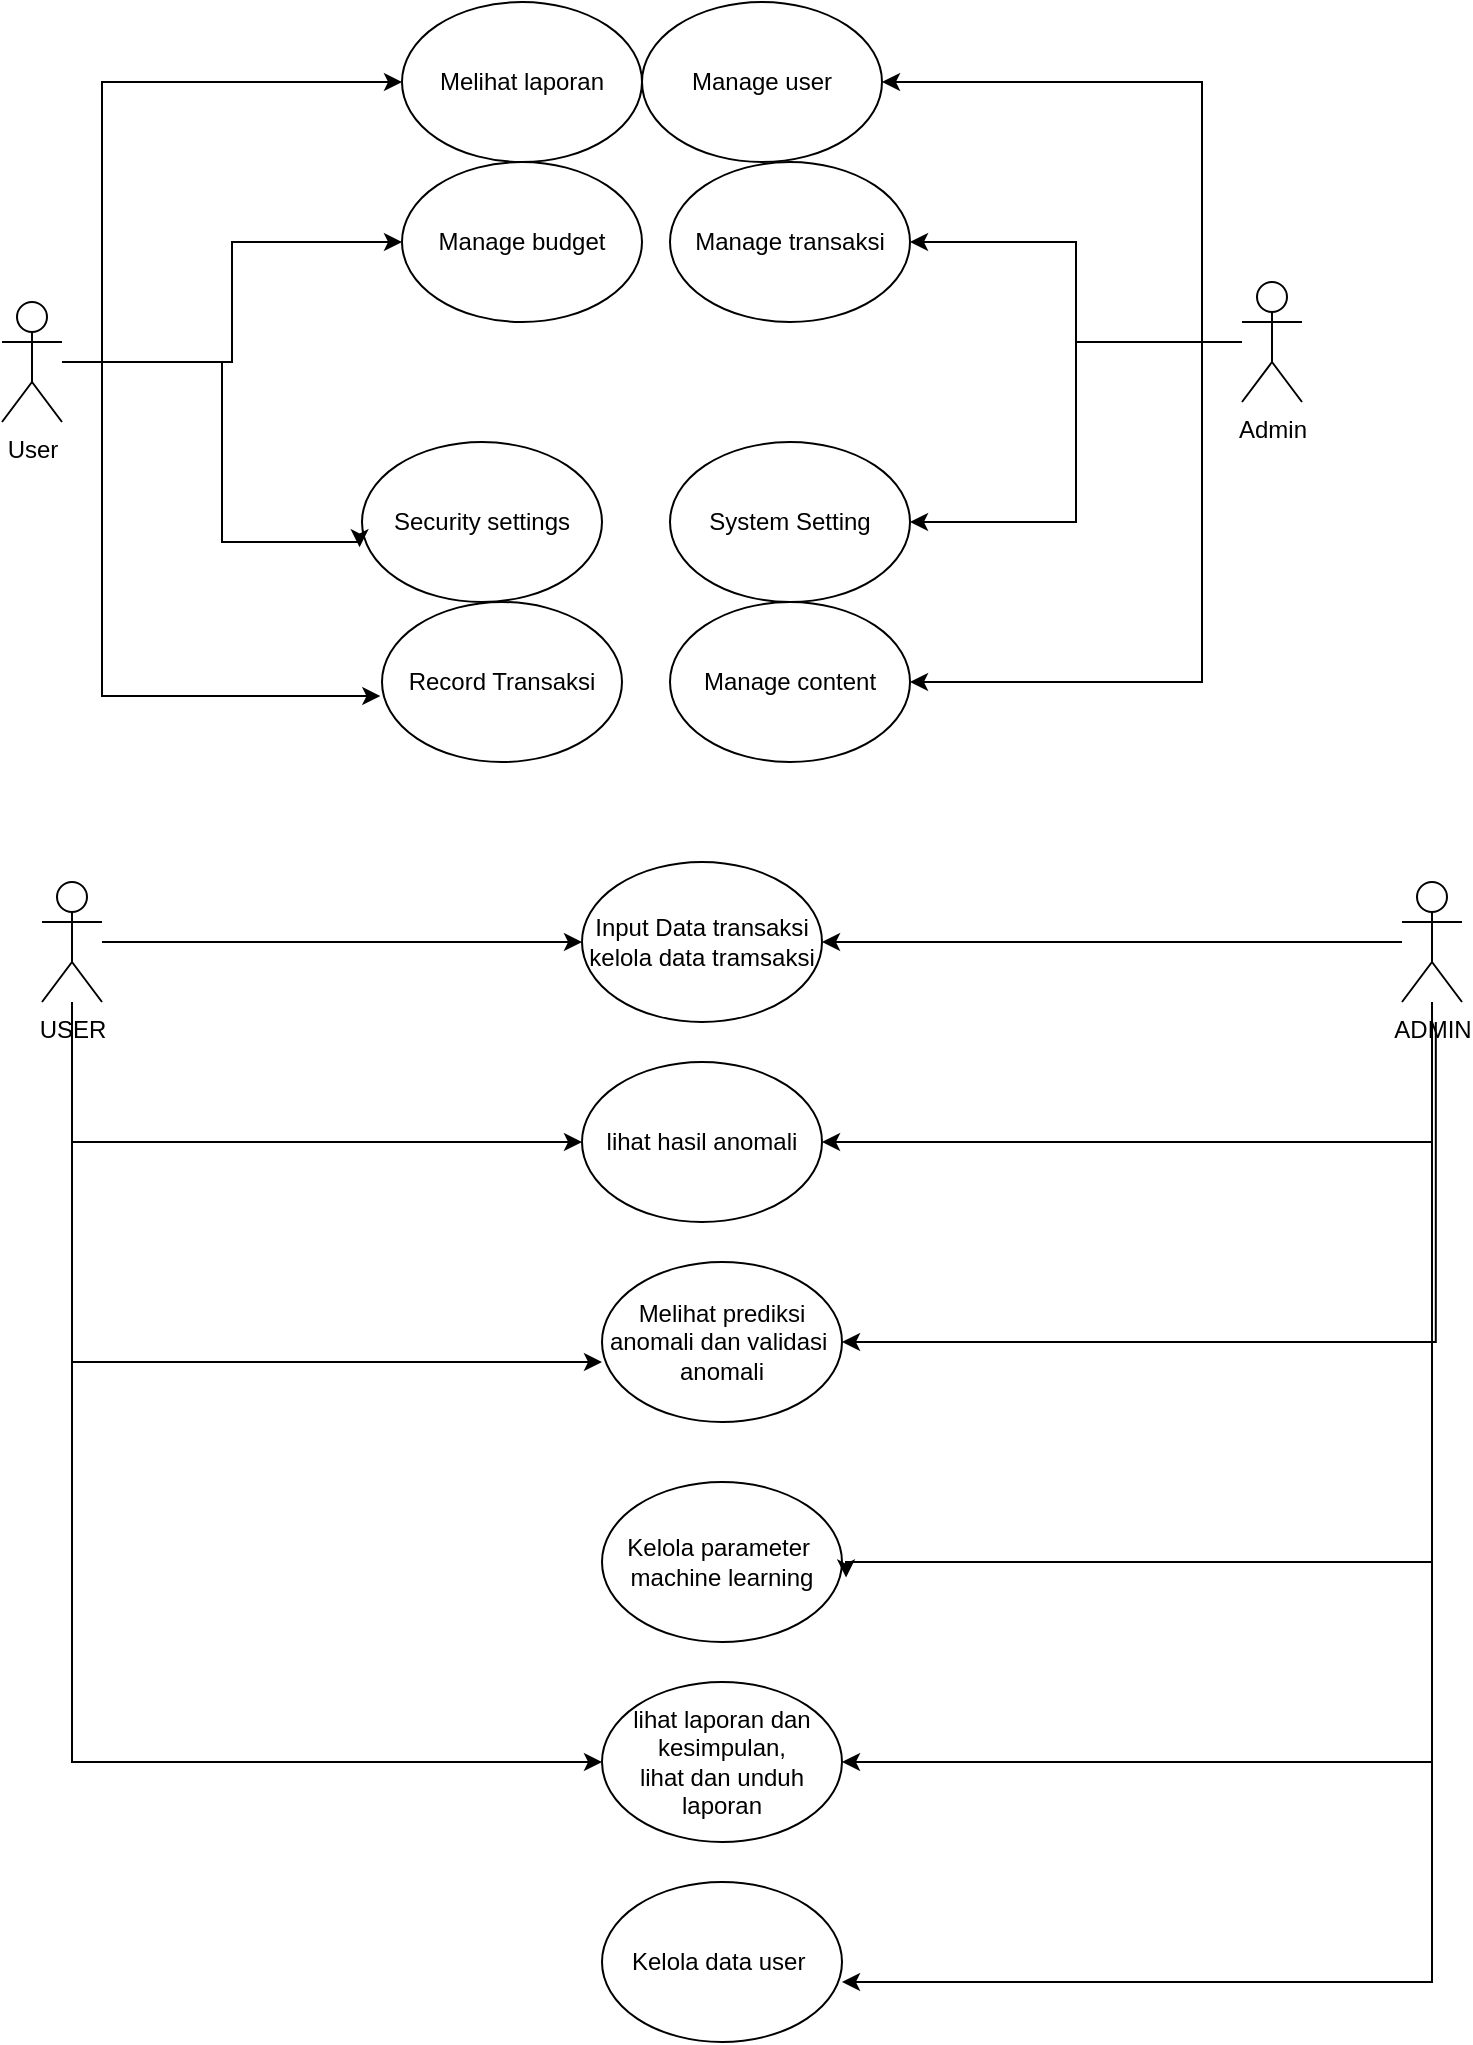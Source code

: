 <mxfile version="26.0.16">
  <diagram name="Halaman-1" id="bUuWbq4Zh08xFYO1OmWF">
    <mxGraphModel dx="1050" dy="699" grid="1" gridSize="10" guides="1" tooltips="1" connect="1" arrows="1" fold="1" page="1" pageScale="1" pageWidth="827" pageHeight="1169" math="0" shadow="0">
      <root>
        <mxCell id="0" />
        <mxCell id="1" parent="0" />
        <mxCell id="Y-FF0z4qI0XamJLsBe11-23" style="edgeStyle=orthogonalEdgeStyle;rounded=0;orthogonalLoop=1;jettySize=auto;html=1;" edge="1" parent="1" source="Y-FF0z4qI0XamJLsBe11-1" target="Y-FF0z4qI0XamJLsBe11-18">
          <mxGeometry relative="1" as="geometry">
            <Array as="points">
              <mxPoint x="680" y="210" />
              <mxPoint x="680" y="80" />
            </Array>
          </mxGeometry>
        </mxCell>
        <mxCell id="Y-FF0z4qI0XamJLsBe11-24" style="edgeStyle=orthogonalEdgeStyle;rounded=0;orthogonalLoop=1;jettySize=auto;html=1;" edge="1" parent="1" source="Y-FF0z4qI0XamJLsBe11-1" target="Y-FF0z4qI0XamJLsBe11-15">
          <mxGeometry relative="1" as="geometry">
            <Array as="points">
              <mxPoint x="680" y="210" />
              <mxPoint x="680" y="380" />
            </Array>
          </mxGeometry>
        </mxCell>
        <mxCell id="Y-FF0z4qI0XamJLsBe11-25" style="edgeStyle=orthogonalEdgeStyle;rounded=0;orthogonalLoop=1;jettySize=auto;html=1;" edge="1" parent="1" source="Y-FF0z4qI0XamJLsBe11-1" target="Y-FF0z4qI0XamJLsBe11-17">
          <mxGeometry relative="1" as="geometry" />
        </mxCell>
        <mxCell id="Y-FF0z4qI0XamJLsBe11-26" style="edgeStyle=orthogonalEdgeStyle;rounded=0;orthogonalLoop=1;jettySize=auto;html=1;entryX=1;entryY=0.5;entryDx=0;entryDy=0;" edge="1" parent="1" source="Y-FF0z4qI0XamJLsBe11-1" target="Y-FF0z4qI0XamJLsBe11-4">
          <mxGeometry relative="1" as="geometry" />
        </mxCell>
        <mxCell id="Y-FF0z4qI0XamJLsBe11-1" value="Admin" style="shape=umlActor;verticalLabelPosition=bottom;verticalAlign=top;html=1;outlineConnect=0;" vertex="1" parent="1">
          <mxGeometry x="700" y="180" width="30" height="60" as="geometry" />
        </mxCell>
        <mxCell id="Y-FF0z4qI0XamJLsBe11-28" style="edgeStyle=orthogonalEdgeStyle;rounded=0;orthogonalLoop=1;jettySize=auto;html=1;entryX=0;entryY=0.5;entryDx=0;entryDy=0;" edge="1" parent="1" source="Y-FF0z4qI0XamJLsBe11-2" target="Y-FF0z4qI0XamJLsBe11-19">
          <mxGeometry relative="1" as="geometry">
            <Array as="points">
              <mxPoint x="130" y="220" />
              <mxPoint x="130" y="80" />
            </Array>
          </mxGeometry>
        </mxCell>
        <mxCell id="Y-FF0z4qI0XamJLsBe11-29" style="edgeStyle=orthogonalEdgeStyle;rounded=0;orthogonalLoop=1;jettySize=auto;html=1;" edge="1" parent="1" source="Y-FF0z4qI0XamJLsBe11-2" target="Y-FF0z4qI0XamJLsBe11-20">
          <mxGeometry relative="1" as="geometry" />
        </mxCell>
        <mxCell id="Y-FF0z4qI0XamJLsBe11-2" value="User" style="shape=umlActor;verticalLabelPosition=bottom;verticalAlign=top;html=1;outlineConnect=0;" vertex="1" parent="1">
          <mxGeometry x="80" y="190" width="30" height="60" as="geometry" />
        </mxCell>
        <mxCell id="Y-FF0z4qI0XamJLsBe11-4" value="System Setting" style="ellipse;whiteSpace=wrap;html=1;" vertex="1" parent="1">
          <mxGeometry x="414" y="260" width="120" height="80" as="geometry" />
        </mxCell>
        <mxCell id="Y-FF0z4qI0XamJLsBe11-15" value="Manage content" style="ellipse;whiteSpace=wrap;html=1;" vertex="1" parent="1">
          <mxGeometry x="414" y="340" width="120" height="80" as="geometry" />
        </mxCell>
        <mxCell id="Y-FF0z4qI0XamJLsBe11-16" value="Record Transaksi&lt;span style=&quot;color: rgba(0, 0, 0, 0); font-family: monospace; font-size: 0px; text-align: start; text-wrap-mode: nowrap;&quot;&gt;%3CmxGraphModel%3E%3Croot%3E%3CmxCell%20id%3D%220%22%2F%3E%3CmxCell%20id%3D%221%22%20parent%3D%220%22%2F%3E%3CmxCell%20id%3D%222%22%20value%3D%22%22%20style%3D%22ellipse%3BwhiteSpace%3Dwrap%3Bhtml%3D1%3B%22%20vertex%3D%221%22%20parent%3D%221%22%3E%3CmxGeometry%20x%3D%22350%22%20y%3D%22280%22%20width%3D%22120%22%20height%3D%2280%22%20as%3D%22geometry%22%2F%3E%3C%2FmxCell%3E%3C%2Froot%3E%3C%2FmxGraphModel%3E&lt;/span&gt;" style="ellipse;whiteSpace=wrap;html=1;" vertex="1" parent="1">
          <mxGeometry x="270" y="340" width="120" height="80" as="geometry" />
        </mxCell>
        <mxCell id="Y-FF0z4qI0XamJLsBe11-17" value="Manage transaksi" style="ellipse;whiteSpace=wrap;html=1;" vertex="1" parent="1">
          <mxGeometry x="414" y="120" width="120" height="80" as="geometry" />
        </mxCell>
        <mxCell id="Y-FF0z4qI0XamJLsBe11-18" value="Manage user" style="ellipse;whiteSpace=wrap;html=1;" vertex="1" parent="1">
          <mxGeometry x="400" y="40" width="120" height="80" as="geometry" />
        </mxCell>
        <mxCell id="Y-FF0z4qI0XamJLsBe11-19" value="Melihat laporan" style="ellipse;whiteSpace=wrap;html=1;" vertex="1" parent="1">
          <mxGeometry x="280" y="40" width="120" height="80" as="geometry" />
        </mxCell>
        <mxCell id="Y-FF0z4qI0XamJLsBe11-20" value="Manage budget" style="ellipse;whiteSpace=wrap;html=1;" vertex="1" parent="1">
          <mxGeometry x="280" y="120" width="120" height="80" as="geometry" />
        </mxCell>
        <mxCell id="Y-FF0z4qI0XamJLsBe11-21" value="Security settings" style="ellipse;whiteSpace=wrap;html=1;" vertex="1" parent="1">
          <mxGeometry x="260" y="260" width="120" height="80" as="geometry" />
        </mxCell>
        <mxCell id="Y-FF0z4qI0XamJLsBe11-27" style="edgeStyle=orthogonalEdgeStyle;rounded=0;orthogonalLoop=1;jettySize=auto;html=1;entryX=-0.007;entryY=0.588;entryDx=0;entryDy=0;entryPerimeter=0;" edge="1" parent="1" source="Y-FF0z4qI0XamJLsBe11-2" target="Y-FF0z4qI0XamJLsBe11-16">
          <mxGeometry relative="1" as="geometry">
            <Array as="points">
              <mxPoint x="130" y="220" />
              <mxPoint x="130" y="387" />
            </Array>
          </mxGeometry>
        </mxCell>
        <mxCell id="Y-FF0z4qI0XamJLsBe11-30" style="edgeStyle=orthogonalEdgeStyle;rounded=0;orthogonalLoop=1;jettySize=auto;html=1;entryX=-0.01;entryY=0.658;entryDx=0;entryDy=0;entryPerimeter=0;" edge="1" parent="1" source="Y-FF0z4qI0XamJLsBe11-2" target="Y-FF0z4qI0XamJLsBe11-21">
          <mxGeometry relative="1" as="geometry">
            <Array as="points">
              <mxPoint x="190" y="220" />
              <mxPoint x="190" y="310" />
              <mxPoint x="259" y="310" />
            </Array>
          </mxGeometry>
        </mxCell>
        <mxCell id="Y-FF0z4qI0XamJLsBe11-40" value="lihat laporan dan kesimpulan,&lt;div&gt;lihat dan unduh laporan&lt;/div&gt;" style="ellipse;whiteSpace=wrap;html=1;" vertex="1" parent="1">
          <mxGeometry x="380" y="880" width="120" height="80" as="geometry" />
        </mxCell>
        <mxCell id="Y-FF0z4qI0XamJLsBe11-42" value="lihat hasil anomali" style="ellipse;whiteSpace=wrap;html=1;" vertex="1" parent="1">
          <mxGeometry x="370" y="570" width="120" height="80" as="geometry" />
        </mxCell>
        <mxCell id="Y-FF0z4qI0XamJLsBe11-43" value="Input Data transaks&lt;span style=&quot;background-color: transparent; color: light-dark(rgb(0, 0, 0), rgb(255, 255, 255));&quot;&gt;i&lt;/span&gt;&lt;div&gt;&lt;span style=&quot;background-color: transparent; color: light-dark(rgb(0, 0, 0), rgb(255, 255, 255));&quot;&gt;kelola data tramsaksi&lt;/span&gt;&lt;/div&gt;" style="ellipse;whiteSpace=wrap;html=1;" vertex="1" parent="1">
          <mxGeometry x="370" y="470" width="120" height="80" as="geometry" />
        </mxCell>
        <mxCell id="Y-FF0z4qI0XamJLsBe11-45" value="Melihat prediksi anomali dan validasi&amp;nbsp;&lt;div&gt;anomali&lt;/div&gt;" style="ellipse;whiteSpace=wrap;html=1;" vertex="1" parent="1">
          <mxGeometry x="380" y="670" width="120" height="80" as="geometry" />
        </mxCell>
        <mxCell id="Y-FF0z4qI0XamJLsBe11-64" value="Kelola parameter&amp;nbsp;&lt;div&gt;machine learning&lt;/div&gt;" style="ellipse;whiteSpace=wrap;html=1;" vertex="1" parent="1">
          <mxGeometry x="380" y="780" width="120" height="80" as="geometry" />
        </mxCell>
        <mxCell id="Y-FF0z4qI0XamJLsBe11-78" value="Kelola data user&amp;nbsp;" style="ellipse;whiteSpace=wrap;html=1;" vertex="1" parent="1">
          <mxGeometry x="380" y="980" width="120" height="80" as="geometry" />
        </mxCell>
        <mxCell id="Y-FF0z4qI0XamJLsBe11-83" style="edgeStyle=orthogonalEdgeStyle;rounded=0;orthogonalLoop=1;jettySize=auto;html=1;entryX=1;entryY=0.5;entryDx=0;entryDy=0;" edge="1" parent="1" source="Y-FF0z4qI0XamJLsBe11-79" target="Y-FF0z4qI0XamJLsBe11-43">
          <mxGeometry relative="1" as="geometry" />
        </mxCell>
        <mxCell id="Y-FF0z4qI0XamJLsBe11-84" style="edgeStyle=orthogonalEdgeStyle;rounded=0;orthogonalLoop=1;jettySize=auto;html=1;" edge="1" parent="1" source="Y-FF0z4qI0XamJLsBe11-79" target="Y-FF0z4qI0XamJLsBe11-42">
          <mxGeometry relative="1" as="geometry">
            <Array as="points">
              <mxPoint x="795" y="610" />
            </Array>
          </mxGeometry>
        </mxCell>
        <mxCell id="Y-FF0z4qI0XamJLsBe11-85" style="edgeStyle=orthogonalEdgeStyle;rounded=0;orthogonalLoop=1;jettySize=auto;html=1;" edge="1" parent="1">
          <mxGeometry relative="1" as="geometry">
            <mxPoint x="796.91" y="550" as="sourcePoint" />
            <mxPoint x="500.005" y="710" as="targetPoint" />
            <Array as="points">
              <mxPoint x="796.91" y="710" />
            </Array>
          </mxGeometry>
        </mxCell>
        <mxCell id="Y-FF0z4qI0XamJLsBe11-92" style="edgeStyle=orthogonalEdgeStyle;rounded=0;orthogonalLoop=1;jettySize=auto;html=1;entryX=1;entryY=0.5;entryDx=0;entryDy=0;" edge="1" parent="1" source="Y-FF0z4qI0XamJLsBe11-79" target="Y-FF0z4qI0XamJLsBe11-40">
          <mxGeometry relative="1" as="geometry">
            <Array as="points">
              <mxPoint x="795" y="920" />
            </Array>
          </mxGeometry>
        </mxCell>
        <mxCell id="Y-FF0z4qI0XamJLsBe11-79" value="ADMIN&lt;div&gt;&lt;br&gt;&lt;/div&gt;" style="shape=umlActor;verticalLabelPosition=bottom;verticalAlign=top;html=1;outlineConnect=0;" vertex="1" parent="1">
          <mxGeometry x="780" y="480" width="30" height="60" as="geometry" />
        </mxCell>
        <mxCell id="Y-FF0z4qI0XamJLsBe11-96" style="edgeStyle=orthogonalEdgeStyle;rounded=0;orthogonalLoop=1;jettySize=auto;html=1;" edge="1" parent="1" source="Y-FF0z4qI0XamJLsBe11-80" target="Y-FF0z4qI0XamJLsBe11-43">
          <mxGeometry relative="1" as="geometry" />
        </mxCell>
        <mxCell id="Y-FF0z4qI0XamJLsBe11-97" style="edgeStyle=orthogonalEdgeStyle;rounded=0;orthogonalLoop=1;jettySize=auto;html=1;entryX=0;entryY=0.5;entryDx=0;entryDy=0;" edge="1" parent="1" source="Y-FF0z4qI0XamJLsBe11-80" target="Y-FF0z4qI0XamJLsBe11-42">
          <mxGeometry relative="1" as="geometry">
            <Array as="points">
              <mxPoint x="115" y="610" />
            </Array>
          </mxGeometry>
        </mxCell>
        <mxCell id="Y-FF0z4qI0XamJLsBe11-99" style="edgeStyle=orthogonalEdgeStyle;rounded=0;orthogonalLoop=1;jettySize=auto;html=1;entryX=0;entryY=0.5;entryDx=0;entryDy=0;" edge="1" parent="1" source="Y-FF0z4qI0XamJLsBe11-80" target="Y-FF0z4qI0XamJLsBe11-40">
          <mxGeometry relative="1" as="geometry">
            <Array as="points">
              <mxPoint x="115" y="920" />
            </Array>
          </mxGeometry>
        </mxCell>
        <mxCell id="Y-FF0z4qI0XamJLsBe11-80" value="USER&lt;div&gt;&lt;br&gt;&lt;/div&gt;" style="shape=umlActor;verticalLabelPosition=bottom;verticalAlign=top;html=1;outlineConnect=0;" vertex="1" parent="1">
          <mxGeometry x="100" y="480" width="30" height="60" as="geometry" />
        </mxCell>
        <mxCell id="Y-FF0z4qI0XamJLsBe11-91" style="edgeStyle=orthogonalEdgeStyle;rounded=0;orthogonalLoop=1;jettySize=auto;html=1;entryX=1.017;entryY=0.597;entryDx=0;entryDy=0;entryPerimeter=0;" edge="1" parent="1" source="Y-FF0z4qI0XamJLsBe11-79" target="Y-FF0z4qI0XamJLsBe11-64">
          <mxGeometry relative="1" as="geometry">
            <Array as="points">
              <mxPoint x="795" y="820" />
              <mxPoint x="502" y="820" />
            </Array>
          </mxGeometry>
        </mxCell>
        <mxCell id="Y-FF0z4qI0XamJLsBe11-93" style="edgeStyle=orthogonalEdgeStyle;rounded=0;orthogonalLoop=1;jettySize=auto;html=1;entryX=1;entryY=0.625;entryDx=0;entryDy=0;entryPerimeter=0;" edge="1" parent="1" source="Y-FF0z4qI0XamJLsBe11-79" target="Y-FF0z4qI0XamJLsBe11-78">
          <mxGeometry relative="1" as="geometry">
            <Array as="points">
              <mxPoint x="795" y="1030" />
            </Array>
          </mxGeometry>
        </mxCell>
        <mxCell id="Y-FF0z4qI0XamJLsBe11-98" style="edgeStyle=orthogonalEdgeStyle;rounded=0;orthogonalLoop=1;jettySize=auto;html=1;entryX=0;entryY=0.625;entryDx=0;entryDy=0;entryPerimeter=0;" edge="1" parent="1" source="Y-FF0z4qI0XamJLsBe11-80" target="Y-FF0z4qI0XamJLsBe11-45">
          <mxGeometry relative="1" as="geometry">
            <Array as="points">
              <mxPoint x="115" y="720" />
            </Array>
          </mxGeometry>
        </mxCell>
      </root>
    </mxGraphModel>
  </diagram>
</mxfile>
